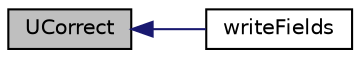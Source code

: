 digraph "UCorrect"
{
  bgcolor="transparent";
  edge [fontname="Helvetica",fontsize="10",labelfontname="Helvetica",labelfontsize="10"];
  node [fontname="Helvetica",fontsize="10",shape=record];
  rankdir="LR";
  Node1 [label="UCorrect",height=0.2,width=0.4,color="black", fillcolor="grey75", style="filled", fontcolor="black"];
  Node1 -> Node2 [dir="back",color="midnightblue",fontsize="10",style="solid",fontname="Helvetica"];
  Node2 [label="writeFields",height=0.2,width=0.4,color="black",URL="$a01538.html#a906eddb9c2a5710c531a5a57276cc18e",tooltip="Write. "];
}

